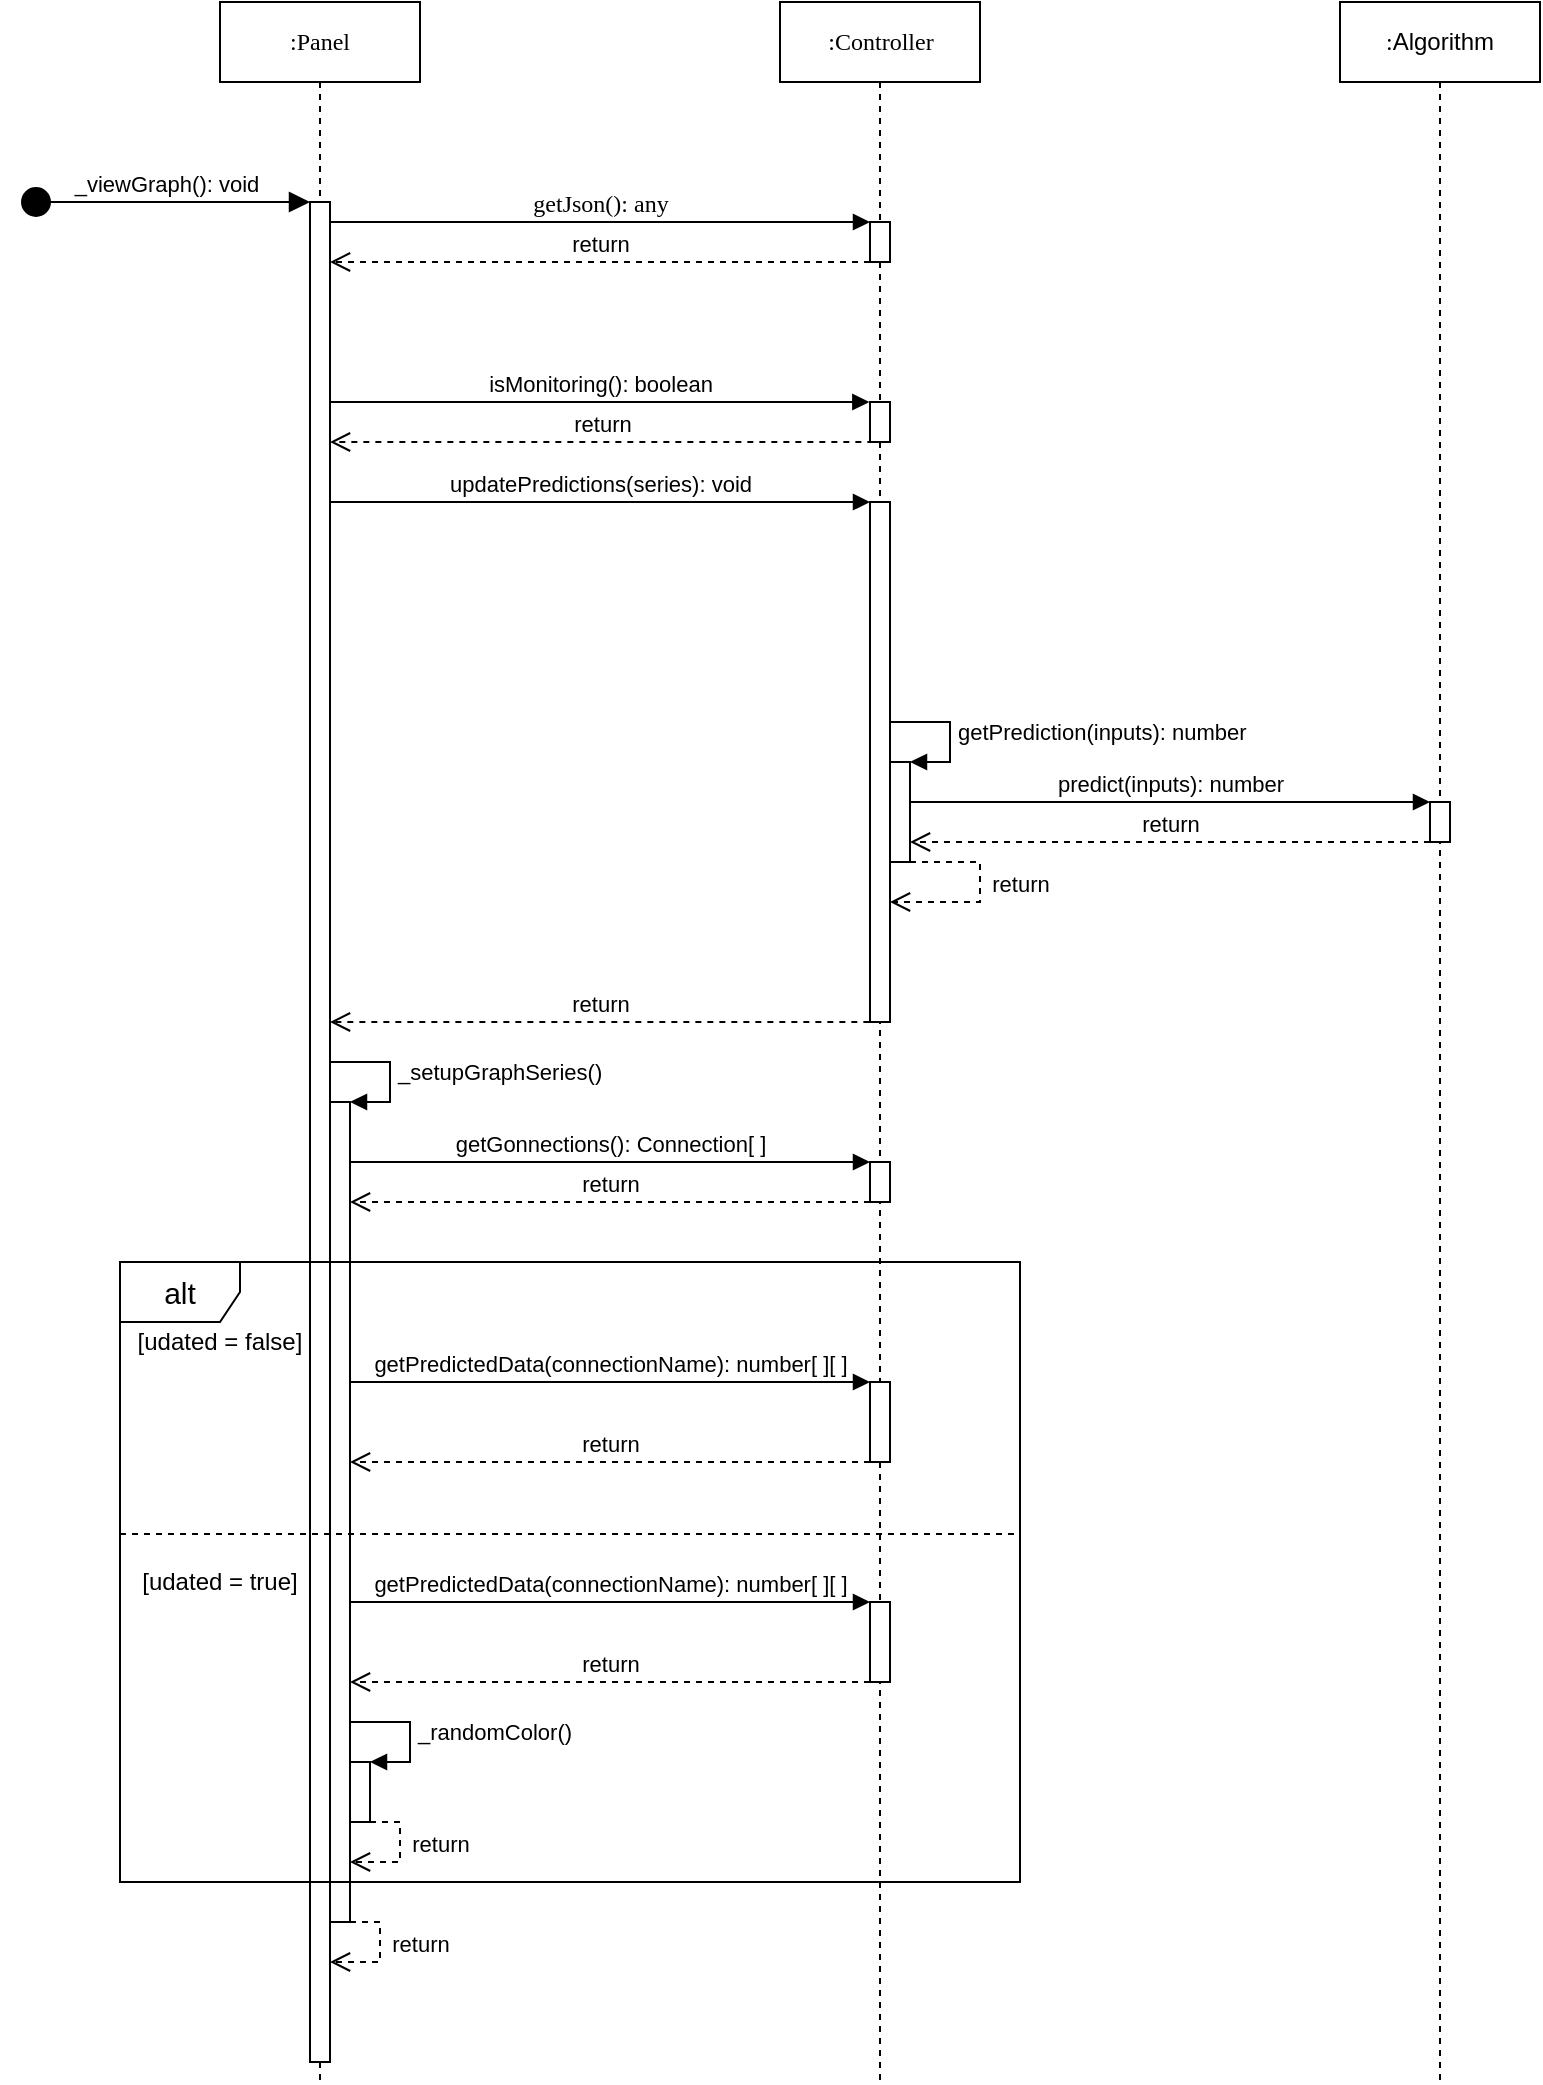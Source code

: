<mxfile version="13.0.3" type="device"><diagram name="Page-1" id="13e1069c-82ec-6db2-03f1-153e76fe0fe0"><mxGraphModel dx="2285" dy="685" grid="1" gridSize="10" guides="1" tooltips="1" connect="1" arrows="1" fold="1" page="1" pageScale="1" pageWidth="1100" pageHeight="850" background="#ffffff" math="0" shadow="0"><root><mxCell id="0"/><mxCell id="1" parent="0"/><mxCell id="7baba1c4bc27f4b0-2" value=":Controller" style="html=1;points=[];perimeter=orthogonalPerimeter;shape=umlLifeline;participant=label;shadow=0;fontFamily=Verdana;fontSize=12;fontColor=#000000;align=center;strokeColor=#000000;strokeWidth=1;fillColor=#ffffff;recursiveResize=0;container=1;collapsible=0;" parent="1" vertex="1"><mxGeometry x="330" y="80" width="100" height="1040" as="geometry"/></mxCell><mxCell id="7baba1c4bc27f4b0-10" value="" style="html=1;points=[];perimeter=orthogonalPerimeter;rounded=0;shadow=0;comic=0;labelBackgroundColor=none;strokeWidth=1;fontFamily=Verdana;fontSize=12;align=center;" parent="7baba1c4bc27f4b0-2" vertex="1"><mxGeometry x="45" y="110" width="10" height="20" as="geometry"/></mxCell><mxCell id="9e7p84IVqwocWPnWMbxb-5" value="" style="html=1;points=[];perimeter=orthogonalPerimeter;rounded=0;" vertex="1" parent="7baba1c4bc27f4b0-2"><mxGeometry x="45" y="200" width="10" height="20" as="geometry"/></mxCell><mxCell id="9e7p84IVqwocWPnWMbxb-15" value="" style="html=1;points=[];perimeter=orthogonalPerimeter;rounded=0;" vertex="1" parent="7baba1c4bc27f4b0-2"><mxGeometry x="45" y="250" width="10" height="260" as="geometry"/></mxCell><mxCell id="9e7p84IVqwocWPnWMbxb-19" value="" style="html=1;points=[];perimeter=orthogonalPerimeter;rounded=0;" vertex="1" parent="7baba1c4bc27f4b0-2"><mxGeometry x="55" y="380" width="10" height="50" as="geometry"/></mxCell><mxCell id="9e7p84IVqwocWPnWMbxb-20" value="getPrediction(inputs): number" style="edgeStyle=orthogonalEdgeStyle;html=1;align=left;spacingLeft=2;endArrow=block;rounded=0;entryX=1;entryY=0;" edge="1" target="9e7p84IVqwocWPnWMbxb-19" parent="7baba1c4bc27f4b0-2" source="9e7p84IVqwocWPnWMbxb-15"><mxGeometry relative="1" as="geometry"><mxPoint x="60" y="270" as="sourcePoint"/><Array as="points"><mxPoint x="85" y="360"/><mxPoint x="85" y="380"/></Array></mxGeometry></mxCell><mxCell id="9e7p84IVqwocWPnWMbxb-25" value="return" style="html=1;verticalAlign=bottom;endArrow=open;dashed=1;endSize=8;rounded=0;" edge="1" parent="7baba1c4bc27f4b0-2" source="9e7p84IVqwocWPnWMbxb-19" target="9e7p84IVqwocWPnWMbxb-15"><mxGeometry x="0.1" y="-20" relative="1" as="geometry"><mxPoint x="150" y="440" as="sourcePoint"/><mxPoint x="110" y="470" as="targetPoint"/><Array as="points"><mxPoint x="100" y="430"/><mxPoint x="100" y="450"/><mxPoint x="80" y="450"/></Array><mxPoint x="20" y="20" as="offset"/></mxGeometry></mxCell><mxCell id="9e7p84IVqwocWPnWMbxb-28" value="" style="html=1;points=[];perimeter=orthogonalPerimeter;rounded=0;" vertex="1" parent="7baba1c4bc27f4b0-2"><mxGeometry x="45" y="580" width="10" height="20" as="geometry"/></mxCell><mxCell id="9e7p84IVqwocWPnWMbxb-32" value="" style="html=1;points=[];perimeter=orthogonalPerimeter;rounded=0;" vertex="1" parent="7baba1c4bc27f4b0-2"><mxGeometry x="45" y="690" width="10" height="40" as="geometry"/></mxCell><mxCell id="9e7p84IVqwocWPnWMbxb-37" value="" style="html=1;points=[];perimeter=orthogonalPerimeter;rounded=0;" vertex="1" parent="7baba1c4bc27f4b0-2"><mxGeometry x="45" y="800" width="10" height="40" as="geometry"/></mxCell><mxCell id="7baba1c4bc27f4b0-8" value=":Panel" style="shape=umlLifeline;perimeter=lifelinePerimeter;whiteSpace=wrap;html=1;container=1;collapsible=0;recursiveResize=0;outlineConnect=0;rounded=0;shadow=0;comic=0;labelBackgroundColor=none;strokeWidth=1;fontFamily=Verdana;fontSize=12;align=center;" parent="1" vertex="1"><mxGeometry x="50" y="80" width="100" height="1040" as="geometry"/></mxCell><mxCell id="7baba1c4bc27f4b0-9" value="" style="html=1;points=[];perimeter=orthogonalPerimeter;rounded=0;shadow=0;comic=0;labelBackgroundColor=none;strokeWidth=1;fontFamily=Verdana;fontSize=12;align=center;" parent="7baba1c4bc27f4b0-8" vertex="1"><mxGeometry x="45" y="100" width="10" height="930" as="geometry"/></mxCell><mxCell id="9e7p84IVqwocWPnWMbxb-26" value="" style="html=1;points=[];perimeter=orthogonalPerimeter;rounded=0;" vertex="1" parent="7baba1c4bc27f4b0-8"><mxGeometry x="55" y="550" width="10" height="410" as="geometry"/></mxCell><mxCell id="9e7p84IVqwocWPnWMbxb-27" value="_setupGraphSeries()" style="edgeStyle=orthogonalEdgeStyle;html=1;align=left;spacingLeft=2;endArrow=block;rounded=0;entryX=1;entryY=0;" edge="1" target="9e7p84IVqwocWPnWMbxb-26" parent="7baba1c4bc27f4b0-8" source="7baba1c4bc27f4b0-9"><mxGeometry relative="1" as="geometry"><mxPoint x="60" y="530" as="sourcePoint"/><Array as="points"><mxPoint x="85" y="530"/><mxPoint x="85" y="550"/></Array></mxGeometry></mxCell><mxCell id="9e7p84IVqwocWPnWMbxb-40" value="" style="html=1;points=[];perimeter=orthogonalPerimeter;rounded=0;" vertex="1" parent="7baba1c4bc27f4b0-8"><mxGeometry x="65" y="880" width="10" height="30" as="geometry"/></mxCell><mxCell id="9e7p84IVqwocWPnWMbxb-41" value="_randomColor()" style="edgeStyle=orthogonalEdgeStyle;html=1;align=left;spacingLeft=2;endArrow=block;rounded=0;entryX=1;entryY=0;" edge="1" target="9e7p84IVqwocWPnWMbxb-40" parent="7baba1c4bc27f4b0-8" source="9e7p84IVqwocWPnWMbxb-26"><mxGeometry relative="1" as="geometry"><mxPoint x="70" y="880" as="sourcePoint"/><Array as="points"><mxPoint x="95" y="860"/><mxPoint x="95" y="880"/></Array></mxGeometry></mxCell><mxCell id="9e7p84IVqwocWPnWMbxb-43" value="return" style="html=1;verticalAlign=bottom;endArrow=open;dashed=1;endSize=8;rounded=0;" edge="1" parent="7baba1c4bc27f4b0-8" source="9e7p84IVqwocWPnWMbxb-40" target="9e7p84IVqwocWPnWMbxb-26"><mxGeometry x="0.167" y="-20" relative="1" as="geometry"><mxPoint x="210" y="960" as="sourcePoint"/><mxPoint x="130" y="960" as="targetPoint"/><Array as="points"><mxPoint x="90" y="910"/><mxPoint x="90" y="930"/></Array><mxPoint x="20" y="20" as="offset"/></mxGeometry></mxCell><mxCell id="9e7p84IVqwocWPnWMbxb-44" value="return" style="html=1;verticalAlign=bottom;endArrow=open;dashed=1;endSize=8;rounded=0;" edge="1" parent="7baba1c4bc27f4b0-8" source="9e7p84IVqwocWPnWMbxb-26" target="7baba1c4bc27f4b0-9"><mxGeometry x="0.167" y="-20" relative="1" as="geometry"><mxPoint x="180" y="990" as="sourcePoint"/><mxPoint x="100" y="990" as="targetPoint"/><Array as="points"><mxPoint x="80" y="960"/><mxPoint x="80" y="980"/></Array><mxPoint x="20" y="20" as="offset"/></mxGeometry></mxCell><mxCell id="7baba1c4bc27f4b0-11" value="getJson(): any" style="html=1;verticalAlign=bottom;endArrow=block;labelBackgroundColor=none;fontFamily=Verdana;fontSize=12;edgeStyle=elbowEdgeStyle;elbow=vertical;" parent="1" source="7baba1c4bc27f4b0-9" target="7baba1c4bc27f4b0-10" edge="1"><mxGeometry relative="1" as="geometry"><mxPoint x="220" y="190" as="sourcePoint"/><mxPoint x="285" y="190" as="targetPoint"/><Array as="points"><mxPoint x="230" y="190"/><mxPoint x="230" y="250"/></Array></mxGeometry></mxCell><mxCell id="9e7p84IVqwocWPnWMbxb-2" value="_viewGraph(): void" style="html=1;verticalAlign=bottom;startArrow=circle;startFill=1;endArrow=block;startSize=6;endSize=8;endFill=1;entryX=0;entryY=0;entryDx=0;entryDy=0;entryPerimeter=0;" edge="1" parent="1" target="7baba1c4bc27f4b0-9"><mxGeometry width="80" relative="1" as="geometry"><mxPoint x="-50" y="180" as="sourcePoint"/><mxPoint x="140" y="180" as="targetPoint"/></mxGeometry></mxCell><mxCell id="9e7p84IVqwocWPnWMbxb-3" value="return" style="html=1;verticalAlign=bottom;endArrow=open;dashed=1;endSize=8;" edge="1" parent="1" source="7baba1c4bc27f4b0-10" target="7baba1c4bc27f4b0-9"><mxGeometry relative="1" as="geometry"><mxPoint x="280" y="270" as="sourcePoint"/><mxPoint x="160" y="210" as="targetPoint"/><Array as="points"><mxPoint x="210" y="210"/></Array></mxGeometry></mxCell><mxCell id="9e7p84IVqwocWPnWMbxb-4" value="isMonitoring(): boolean" style="html=1;verticalAlign=bottom;endArrow=block;entryX=-0.033;entryY=0;entryDx=0;entryDy=0;entryPerimeter=0;" edge="1" parent="1" source="7baba1c4bc27f4b0-9" target="9e7p84IVqwocWPnWMbxb-5"><mxGeometry width="80" relative="1" as="geometry"><mxPoint x="160" y="280" as="sourcePoint"/><mxPoint x="260" y="280" as="targetPoint"/></mxGeometry></mxCell><mxCell id="9e7p84IVqwocWPnWMbxb-6" value="return" style="html=1;verticalAlign=bottom;endArrow=open;dashed=1;endSize=8;exitX=0.167;exitY=1;exitDx=0;exitDy=0;exitPerimeter=0;snapToPoint=0;" edge="1" parent="1" source="9e7p84IVqwocWPnWMbxb-5" target="7baba1c4bc27f4b0-9"><mxGeometry relative="1" as="geometry"><mxPoint x="270" y="300" as="sourcePoint"/><mxPoint x="190" y="300" as="targetPoint"/></mxGeometry></mxCell><mxCell id="9e7p84IVqwocWPnWMbxb-16" value="updatePredictions(series): void" style="html=1;verticalAlign=bottom;endArrow=block;entryX=0;entryY=0;entryDx=0;entryDy=0;entryPerimeter=0;" edge="1" target="9e7p84IVqwocWPnWMbxb-15" parent="1" source="7baba1c4bc27f4b0-9"><mxGeometry relative="1" as="geometry"><mxPoint x="355" y="320" as="sourcePoint"/><mxPoint x="270" y="320" as="targetPoint"/></mxGeometry></mxCell><mxCell id="9e7p84IVqwocWPnWMbxb-17" value="return" style="html=1;verticalAlign=bottom;endArrow=open;dashed=1;endSize=8;exitX=-0.033;exitY=1;exitDx=0;exitDy=0;exitPerimeter=0;" edge="1" source="9e7p84IVqwocWPnWMbxb-15" parent="1" target="7baba1c4bc27f4b0-9"><mxGeometry relative="1" as="geometry"><mxPoint x="355" y="377" as="targetPoint"/><mxPoint x="280" y="377" as="sourcePoint"/></mxGeometry></mxCell><mxCell id="9e7p84IVqwocWPnWMbxb-21" value="&lt;span style=&quot;font-family: &amp;#34;verdana&amp;#34;&quot;&gt;:&lt;/span&gt;Algorithm" style="shape=umlLifeline;perimeter=lifelinePerimeter;whiteSpace=wrap;html=1;container=1;collapsible=0;recursiveResize=0;outlineConnect=0;rounded=0;size=40;" vertex="1" parent="1"><mxGeometry x="610" y="80" width="100" height="1040" as="geometry"/></mxCell><mxCell id="9e7p84IVqwocWPnWMbxb-23" value="" style="html=1;points=[];perimeter=orthogonalPerimeter;rounded=0;" vertex="1" parent="9e7p84IVqwocWPnWMbxb-21"><mxGeometry x="45" y="400" width="10" height="20" as="geometry"/></mxCell><mxCell id="9e7p84IVqwocWPnWMbxb-22" value="predict(inputs): number" style="html=1;verticalAlign=bottom;endArrow=block;" edge="1" parent="1" source="9e7p84IVqwocWPnWMbxb-19" target="9e7p84IVqwocWPnWMbxb-23"><mxGeometry width="80" relative="1" as="geometry"><mxPoint x="330" y="480" as="sourcePoint"/><mxPoint x="430" y="480" as="targetPoint"/><Array as="points"><mxPoint x="400" y="480"/></Array></mxGeometry></mxCell><mxCell id="9e7p84IVqwocWPnWMbxb-24" value="return" style="html=1;verticalAlign=bottom;endArrow=open;dashed=1;endSize=8;" edge="1" parent="1" source="9e7p84IVqwocWPnWMbxb-23" target="9e7p84IVqwocWPnWMbxb-19"><mxGeometry relative="1" as="geometry"><mxPoint x="450" y="500" as="sourcePoint"/><mxPoint x="430" y="510" as="targetPoint"/><Array as="points"><mxPoint x="430" y="500"/></Array></mxGeometry></mxCell><mxCell id="9e7p84IVqwocWPnWMbxb-29" value="getGonnections(): Connection[ ]" style="html=1;verticalAlign=bottom;endArrow=block;" edge="1" parent="1" source="9e7p84IVqwocWPnWMbxb-26" target="9e7p84IVqwocWPnWMbxb-28"><mxGeometry width="80" relative="1" as="geometry"><mxPoint x="150" y="650" as="sourcePoint"/><mxPoint x="230" y="650" as="targetPoint"/><Array as="points"><mxPoint x="230" y="660"/></Array></mxGeometry></mxCell><mxCell id="9e7p84IVqwocWPnWMbxb-30" value="return" style="html=1;verticalAlign=bottom;endArrow=open;dashed=1;endSize=8;" edge="1" parent="1" source="9e7p84IVqwocWPnWMbxb-28" target="9e7p84IVqwocWPnWMbxb-26"><mxGeometry relative="1" as="geometry"><mxPoint x="250" y="690" as="sourcePoint"/><mxPoint x="170" y="690" as="targetPoint"/><Array as="points"><mxPoint x="210" y="680"/></Array></mxGeometry></mxCell><mxCell id="9e7p84IVqwocWPnWMbxb-33" value="getPredictedData(connectionName): number[ ][ ]" style="html=1;verticalAlign=bottom;endArrow=block;" edge="1" parent="1" source="9e7p84IVqwocWPnWMbxb-26" target="9e7p84IVqwocWPnWMbxb-32"><mxGeometry width="80" relative="1" as="geometry"><mxPoint x="160" y="770" as="sourcePoint"/><mxPoint x="240" y="770" as="targetPoint"/><Array as="points"><mxPoint x="210" y="770"/></Array></mxGeometry></mxCell><mxCell id="9e7p84IVqwocWPnWMbxb-34" value="return" style="html=1;verticalAlign=bottom;endArrow=open;dashed=1;endSize=8;" edge="1" parent="1" source="9e7p84IVqwocWPnWMbxb-32" target="9e7p84IVqwocWPnWMbxb-26"><mxGeometry relative="1" as="geometry"><mxPoint x="260" y="830" as="sourcePoint"/><mxPoint x="180" y="830" as="targetPoint"/><Array as="points"><mxPoint x="210" y="810"/></Array></mxGeometry></mxCell><mxCell id="9e7p84IVqwocWPnWMbxb-35" value="" style="line;strokeWidth=1;fillColor=none;align=left;verticalAlign=middle;spacingTop=-1;spacingLeft=3;spacingRight=3;rotatable=0;labelPosition=right;points=[];portConstraint=eastwest;rounded=0;dashed=1;" vertex="1" parent="1"><mxGeometry y="842" width="450" height="8" as="geometry"/></mxCell><mxCell id="9e7p84IVqwocWPnWMbxb-36" value="[udated = false]" style="text;html=1;strokeColor=none;fillColor=none;align=center;verticalAlign=middle;whiteSpace=wrap;rounded=0;dashed=1;" vertex="1" parent="1"><mxGeometry y="740" width="100" height="20" as="geometry"/></mxCell><mxCell id="9e7p84IVqwocWPnWMbxb-42" value="[udated = true]" style="text;html=1;strokeColor=none;fillColor=none;align=center;verticalAlign=middle;whiteSpace=wrap;rounded=0;dashed=1;" vertex="1" parent="1"><mxGeometry y="860" width="100" height="20" as="geometry"/></mxCell><mxCell id="9e7p84IVqwocWPnWMbxb-38" value="getPredictedData(connectionName): number[ ][ ]" style="html=1;verticalAlign=bottom;endArrow=block;" edge="1" parent="1" target="9e7p84IVqwocWPnWMbxb-37" source="9e7p84IVqwocWPnWMbxb-26"><mxGeometry width="80" relative="1" as="geometry"><mxPoint x="195" y="880" as="sourcePoint"/><mxPoint x="320" y="880" as="targetPoint"/><Array as="points"><mxPoint x="290" y="880"/></Array></mxGeometry></mxCell><mxCell id="9e7p84IVqwocWPnWMbxb-39" value="return" style="html=1;verticalAlign=bottom;endArrow=open;dashed=1;endSize=8;" edge="1" parent="1" source="9e7p84IVqwocWPnWMbxb-37" target="9e7p84IVqwocWPnWMbxb-26"><mxGeometry relative="1" as="geometry"><mxPoint x="340" y="940" as="sourcePoint"/><mxPoint x="195" y="920" as="targetPoint"/><Array as="points"><mxPoint x="290" y="920"/></Array></mxGeometry></mxCell><mxCell id="9e7p84IVqwocWPnWMbxb-31" value="&lt;font style=&quot;font-size: 15px&quot;&gt;alt&lt;/font&gt;" style="shape=umlFrame;whiteSpace=wrap;html=1;rounded=0;" vertex="1" parent="1"><mxGeometry y="710" width="450" height="310" as="geometry"/></mxCell></root></mxGraphModel></diagram></mxfile>
